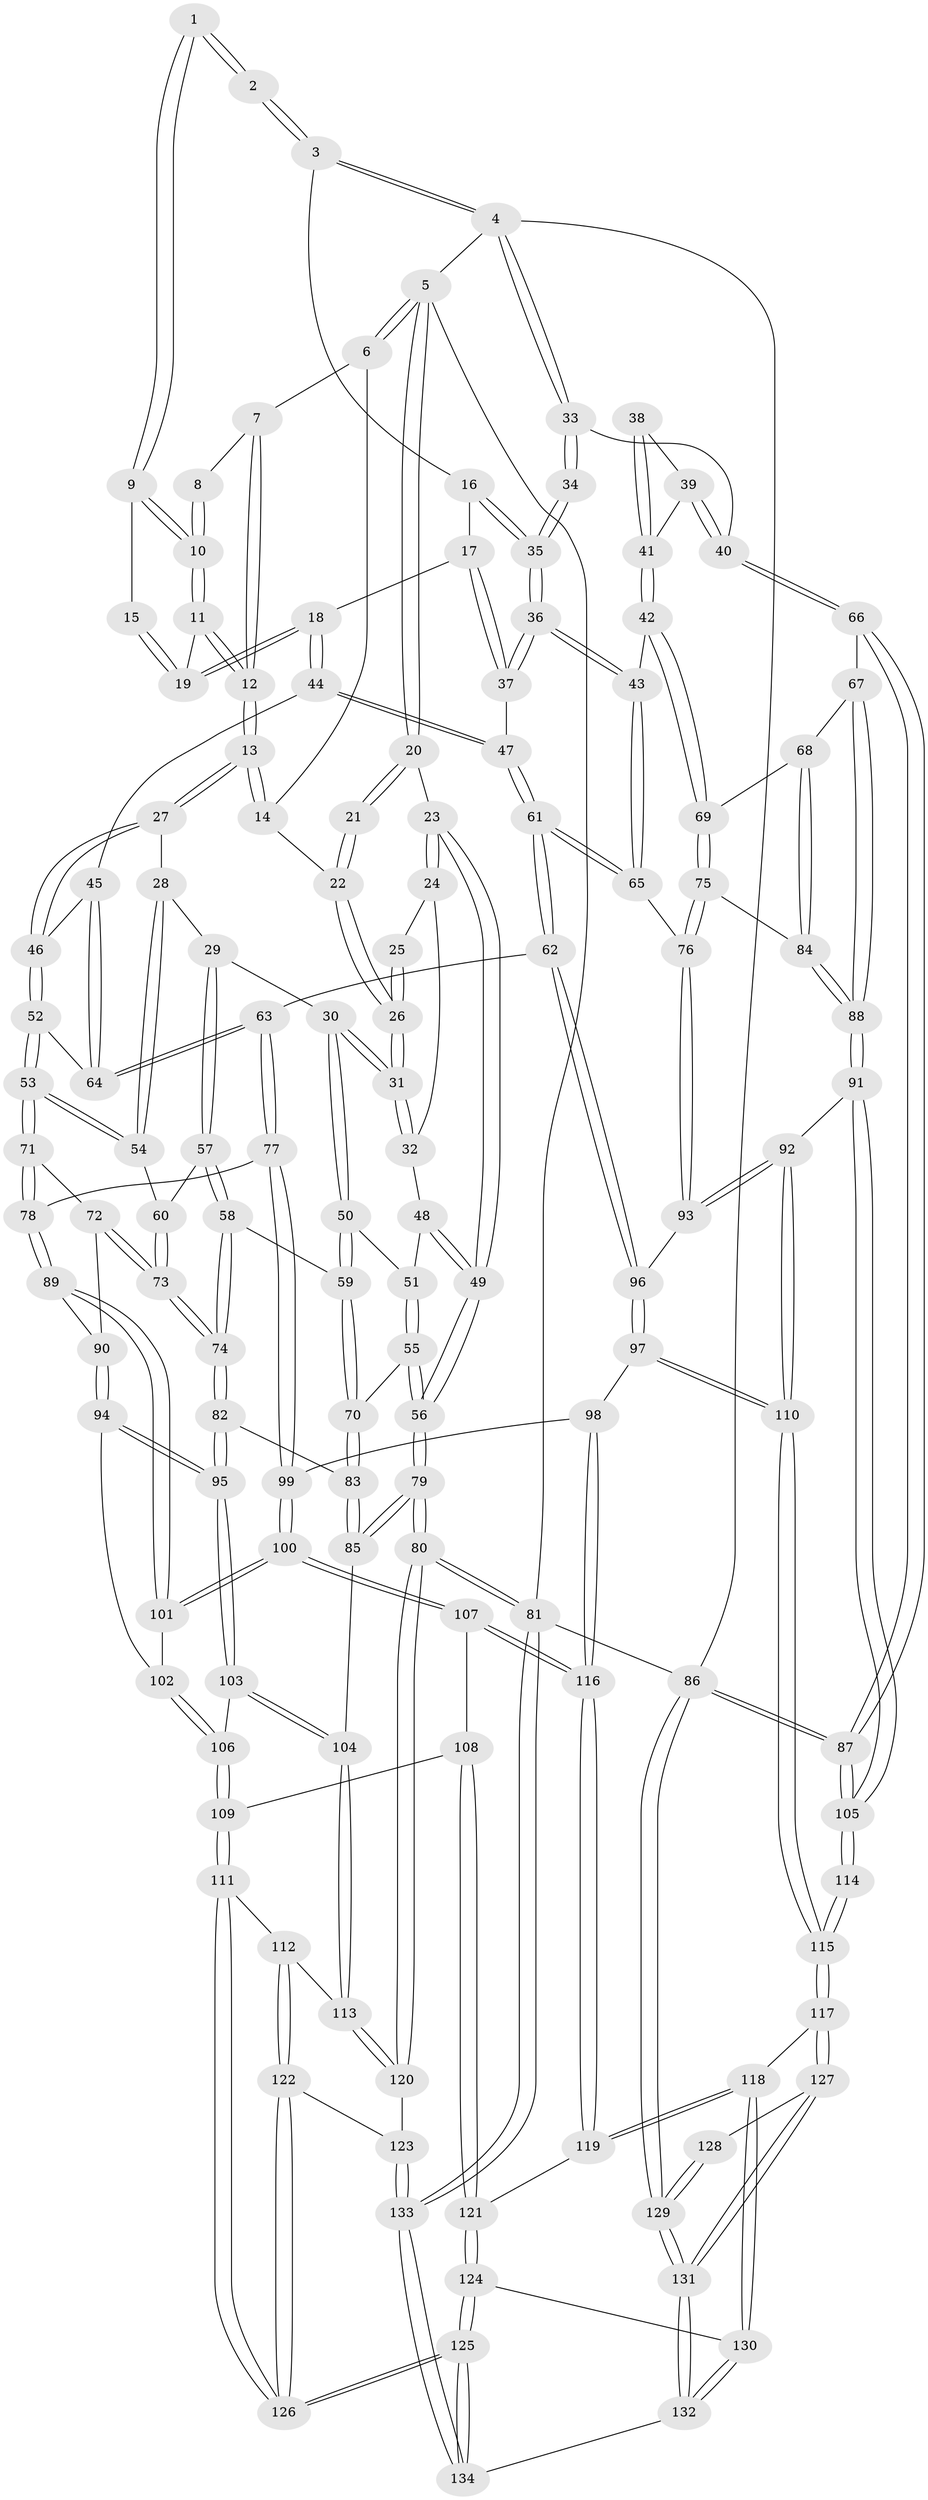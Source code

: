 // Generated by graph-tools (version 1.1) at 2025/38/03/09/25 02:38:37]
// undirected, 134 vertices, 332 edges
graph export_dot {
graph [start="1"]
  node [color=gray90,style=filled];
  1 [pos="+0.701568179100971+0"];
  2 [pos="+0.7861632622713766+0"];
  3 [pos="+0.8102880090413512+0"];
  4 [pos="+1+0"];
  5 [pos="+0+0"];
  6 [pos="+0.24116913057886813+0"];
  7 [pos="+0.30569303302437695+0"];
  8 [pos="+0.4603432388204574+0"];
  9 [pos="+0.5443348642050208+0.06774131901188839"];
  10 [pos="+0.5074710124020919+0.09914610317044269"];
  11 [pos="+0.5024515104989484+0.1188363589549579"];
  12 [pos="+0.4280318861210021+0.15737420440718994"];
  13 [pos="+0.4267218943460718+0.1588844917424707"];
  14 [pos="+0.22467739028168013+0"];
  15 [pos="+0.6183187858636067+0.03899458397917242"];
  16 [pos="+0.809849832215669+0.1050098129128664"];
  17 [pos="+0.7083751052492162+0.1608797265279184"];
  18 [pos="+0.6545582971318696+0.18244653411725628"];
  19 [pos="+0.6406421721520777+0.17354531928300432"];
  20 [pos="+0+0"];
  21 [pos="+0.10438925723901335+0.0829417135919538"];
  22 [pos="+0.20241580325261826+0.07143463470055975"];
  23 [pos="+0+0.011723521060034546"];
  24 [pos="+0.0411548442039803+0.18107634824764202"];
  25 [pos="+0.08316423142064894+0.11879186784212241"];
  26 [pos="+0.22375252840747722+0.194928839807599"];
  27 [pos="+0.3871844586646406+0.22729020098239006"];
  28 [pos="+0.37348462444543196+0.23209842238268502"];
  29 [pos="+0.3372457199368852+0.23816802152241356"];
  30 [pos="+0.2543423677371306+0.2316705823042088"];
  31 [pos="+0.22595972375881293+0.20698738187944193"];
  32 [pos="+0.09505065036611948+0.2229025788758446"];
  33 [pos="+1+0"];
  34 [pos="+0.8375181950387789+0.1278040136085123"];
  35 [pos="+0.8225983913197873+0.11853245733785645"];
  36 [pos="+0.7898455701757797+0.3334657901661116"];
  37 [pos="+0.7600604952308276+0.32456055677318146"];
  38 [pos="+0.8405500091901712+0.13056563838868726"];
  39 [pos="+0.9992621384843047+0.20432484671840956"];
  40 [pos="+1+0.23324613718985346"];
  41 [pos="+0.9038852439398035+0.3345076421345889"];
  42 [pos="+0.9021063310060949+0.3637739700894819"];
  43 [pos="+0.813331256956679+0.3633065815184081"];
  44 [pos="+0.6257826238525603+0.28347748494366676"];
  45 [pos="+0.6131167175529019+0.2910330304286832"];
  46 [pos="+0.46929856280757803+0.2940034289455056"];
  47 [pos="+0.671799655181252+0.32179490200899935"];
  48 [pos="+0.07452866201948516+0.2648998971071622"];
  49 [pos="+0+0.4221103296791647"];
  50 [pos="+0.20403283236594205+0.3546129570345154"];
  51 [pos="+0.09246676971421698+0.3409995579609746"];
  52 [pos="+0.48385438841078354+0.4080662664157223"];
  53 [pos="+0.46366685160941884+0.43754546366158226"];
  54 [pos="+0.39183018290376004+0.41080356785961974"];
  55 [pos="+0.02574014367216618+0.4283156431938918"];
  56 [pos="+0+0.46735203913440654"];
  57 [pos="+0.3254672493941643+0.40844068902209135"];
  58 [pos="+0.28707454451431175+0.4519694583704115"];
  59 [pos="+0.20400442576730712+0.4051764074145495"];
  60 [pos="+0.3868669728730018+0.41264892715481527"];
  61 [pos="+0.7043511502304912+0.4910351586749075"];
  62 [pos="+0.6807668249048663+0.5005145991835107"];
  63 [pos="+0.6412309553396545+0.4975191042926651"];
  64 [pos="+0.5802389455809854+0.41459982824961"];
  65 [pos="+0.7271440470612835+0.4908838558241947"];
  66 [pos="+1+0.4084063527179658"];
  67 [pos="+1+0.42240040394330836"];
  68 [pos="+0.9869268446333658+0.4130066411416739"];
  69 [pos="+0.9138515830460971+0.3738425949229427"];
  70 [pos="+0.1487215446321988+0.45811306795339146"];
  71 [pos="+0.46022391095122256+0.4815598627923999"];
  72 [pos="+0.4057545379099445+0.5191069019796184"];
  73 [pos="+0.33575518471515947+0.5333462687501512"];
  74 [pos="+0.32331523162233605+0.5380204354751857"];
  75 [pos="+0.8272200751509364+0.5043264631017202"];
  76 [pos="+0.732792983071359+0.4946514763303778"];
  77 [pos="+0.5669859611250667+0.5412965082298865"];
  78 [pos="+0.5456784994961581+0.5448714869142742"];
  79 [pos="+0+0.5635815865945614"];
  80 [pos="+0+0.9653700885782577"];
  81 [pos="+0+1"];
  82 [pos="+0.31839413494789476+0.5477694564714354"];
  83 [pos="+0.15005407090823863+0.467639442427792"];
  84 [pos="+0.8810566159140484+0.532678082662365"];
  85 [pos="+0.15406696508614437+0.6276700797740287"];
  86 [pos="+1+1"];
  87 [pos="+1+0.7354788179199473"];
  88 [pos="+0.9100777638915137+0.6308644420827655"];
  89 [pos="+0.5252709674836531+0.5760485785313562"];
  90 [pos="+0.43734153479136545+0.5707903986487639"];
  91 [pos="+0.9092126465693268+0.6679729671389409"];
  92 [pos="+0.8750486008783779+0.6797335888244442"];
  93 [pos="+0.8064566065642341+0.6468202724769103"];
  94 [pos="+0.44558544420421126+0.6429809873472347"];
  95 [pos="+0.2877311957330331+0.6244155943622341"];
  96 [pos="+0.6715323886834323+0.6810822022922216"];
  97 [pos="+0.659817745526309+0.6954437934580351"];
  98 [pos="+0.6346653297769999+0.7066064164167644"];
  99 [pos="+0.623566036326267+0.7042506361271565"];
  100 [pos="+0.5101584341972325+0.7164071398396388"];
  101 [pos="+0.48865552936371803+0.6649578703241827"];
  102 [pos="+0.44937434191711945+0.6450876904332146"];
  103 [pos="+0.2735405945242791+0.6392514494347745"];
  104 [pos="+0.20186071402765343+0.6688757935064206"];
  105 [pos="+1+0.7374884647137417"];
  106 [pos="+0.36705416610288627+0.730496437714328"];
  107 [pos="+0.4668730311363254+0.7906342377544356"];
  108 [pos="+0.4651886180958674+0.792272641678904"];
  109 [pos="+0.43616373998704605+0.8040004865116585"];
  110 [pos="+0.8031126721151539+0.8088995180547732"];
  111 [pos="+0.41464212552683477+0.8307435209374224"];
  112 [pos="+0.386603582657288+0.8276908125655997"];
  113 [pos="+0.18300476433083815+0.7562507119281149"];
  114 [pos="+1+0.8134117904262519"];
  115 [pos="+0.8001624262284349+0.8452374069316144"];
  116 [pos="+0.6458341505522577+0.8445226118971979"];
  117 [pos="+0.8000303888958539+0.8456385838051342"];
  118 [pos="+0.6967850509970746+0.8906807017365129"];
  119 [pos="+0.6499687375384723+0.8527100760230616"];
  120 [pos="+0.15371433330355375+0.8151974735960084"];
  121 [pos="+0.5446963764076469+0.8992422266291051"];
  122 [pos="+0.20744881634739168+0.8872340411843282"];
  123 [pos="+0.20327214545195835+0.8870177022173541"];
  124 [pos="+0.544392818515039+0.9017566382987069"];
  125 [pos="+0.4321124710268039+1"];
  126 [pos="+0.39637283899147135+0.9315742476138923"];
  127 [pos="+0.8915639036680685+0.9657254018855727"];
  128 [pos="+0.9658312233170762+0.8704192388529346"];
  129 [pos="+1+1"];
  130 [pos="+0.6685759899651466+1"];
  131 [pos="+0.981319590379124+1"];
  132 [pos="+0.6560688278697224+1"];
  133 [pos="+0.23127947409191732+1"];
  134 [pos="+0.43255939189538595+1"];
  1 -- 2;
  1 -- 2;
  1 -- 9;
  1 -- 9;
  2 -- 3;
  2 -- 3;
  3 -- 4;
  3 -- 4;
  3 -- 16;
  4 -- 5;
  4 -- 33;
  4 -- 33;
  4 -- 86;
  5 -- 6;
  5 -- 6;
  5 -- 20;
  5 -- 20;
  5 -- 81;
  6 -- 7;
  6 -- 14;
  7 -- 8;
  7 -- 12;
  7 -- 12;
  8 -- 10;
  8 -- 10;
  9 -- 10;
  9 -- 10;
  9 -- 15;
  10 -- 11;
  10 -- 11;
  11 -- 12;
  11 -- 12;
  11 -- 19;
  12 -- 13;
  12 -- 13;
  13 -- 14;
  13 -- 14;
  13 -- 27;
  13 -- 27;
  14 -- 22;
  15 -- 19;
  15 -- 19;
  16 -- 17;
  16 -- 35;
  16 -- 35;
  17 -- 18;
  17 -- 37;
  17 -- 37;
  18 -- 19;
  18 -- 19;
  18 -- 44;
  18 -- 44;
  20 -- 21;
  20 -- 21;
  20 -- 23;
  21 -- 22;
  21 -- 22;
  22 -- 26;
  22 -- 26;
  23 -- 24;
  23 -- 24;
  23 -- 49;
  23 -- 49;
  24 -- 25;
  24 -- 32;
  25 -- 26;
  25 -- 26;
  26 -- 31;
  26 -- 31;
  27 -- 28;
  27 -- 46;
  27 -- 46;
  28 -- 29;
  28 -- 54;
  28 -- 54;
  29 -- 30;
  29 -- 57;
  29 -- 57;
  30 -- 31;
  30 -- 31;
  30 -- 50;
  30 -- 50;
  31 -- 32;
  31 -- 32;
  32 -- 48;
  33 -- 34;
  33 -- 34;
  33 -- 40;
  34 -- 35;
  34 -- 35;
  35 -- 36;
  35 -- 36;
  36 -- 37;
  36 -- 37;
  36 -- 43;
  36 -- 43;
  37 -- 47;
  38 -- 39;
  38 -- 41;
  38 -- 41;
  39 -- 40;
  39 -- 40;
  39 -- 41;
  40 -- 66;
  40 -- 66;
  41 -- 42;
  41 -- 42;
  42 -- 43;
  42 -- 69;
  42 -- 69;
  43 -- 65;
  43 -- 65;
  44 -- 45;
  44 -- 47;
  44 -- 47;
  45 -- 46;
  45 -- 64;
  45 -- 64;
  46 -- 52;
  46 -- 52;
  47 -- 61;
  47 -- 61;
  48 -- 49;
  48 -- 49;
  48 -- 51;
  49 -- 56;
  49 -- 56;
  50 -- 51;
  50 -- 59;
  50 -- 59;
  51 -- 55;
  51 -- 55;
  52 -- 53;
  52 -- 53;
  52 -- 64;
  53 -- 54;
  53 -- 54;
  53 -- 71;
  53 -- 71;
  54 -- 60;
  55 -- 56;
  55 -- 56;
  55 -- 70;
  56 -- 79;
  56 -- 79;
  57 -- 58;
  57 -- 58;
  57 -- 60;
  58 -- 59;
  58 -- 74;
  58 -- 74;
  59 -- 70;
  59 -- 70;
  60 -- 73;
  60 -- 73;
  61 -- 62;
  61 -- 62;
  61 -- 65;
  61 -- 65;
  62 -- 63;
  62 -- 96;
  62 -- 96;
  63 -- 64;
  63 -- 64;
  63 -- 77;
  63 -- 77;
  65 -- 76;
  66 -- 67;
  66 -- 87;
  66 -- 87;
  67 -- 68;
  67 -- 88;
  67 -- 88;
  68 -- 69;
  68 -- 84;
  68 -- 84;
  69 -- 75;
  69 -- 75;
  70 -- 83;
  70 -- 83;
  71 -- 72;
  71 -- 78;
  71 -- 78;
  72 -- 73;
  72 -- 73;
  72 -- 90;
  73 -- 74;
  73 -- 74;
  74 -- 82;
  74 -- 82;
  75 -- 76;
  75 -- 76;
  75 -- 84;
  76 -- 93;
  76 -- 93;
  77 -- 78;
  77 -- 99;
  77 -- 99;
  78 -- 89;
  78 -- 89;
  79 -- 80;
  79 -- 80;
  79 -- 85;
  79 -- 85;
  80 -- 81;
  80 -- 81;
  80 -- 120;
  80 -- 120;
  81 -- 133;
  81 -- 133;
  81 -- 86;
  82 -- 83;
  82 -- 95;
  82 -- 95;
  83 -- 85;
  83 -- 85;
  84 -- 88;
  84 -- 88;
  85 -- 104;
  86 -- 87;
  86 -- 87;
  86 -- 129;
  86 -- 129;
  87 -- 105;
  87 -- 105;
  88 -- 91;
  88 -- 91;
  89 -- 90;
  89 -- 101;
  89 -- 101;
  90 -- 94;
  90 -- 94;
  91 -- 92;
  91 -- 105;
  91 -- 105;
  92 -- 93;
  92 -- 93;
  92 -- 110;
  92 -- 110;
  93 -- 96;
  94 -- 95;
  94 -- 95;
  94 -- 102;
  95 -- 103;
  95 -- 103;
  96 -- 97;
  96 -- 97;
  97 -- 98;
  97 -- 110;
  97 -- 110;
  98 -- 99;
  98 -- 116;
  98 -- 116;
  99 -- 100;
  99 -- 100;
  100 -- 101;
  100 -- 101;
  100 -- 107;
  100 -- 107;
  101 -- 102;
  102 -- 106;
  102 -- 106;
  103 -- 104;
  103 -- 104;
  103 -- 106;
  104 -- 113;
  104 -- 113;
  105 -- 114;
  105 -- 114;
  106 -- 109;
  106 -- 109;
  107 -- 108;
  107 -- 116;
  107 -- 116;
  108 -- 109;
  108 -- 121;
  108 -- 121;
  109 -- 111;
  109 -- 111;
  110 -- 115;
  110 -- 115;
  111 -- 112;
  111 -- 126;
  111 -- 126;
  112 -- 113;
  112 -- 122;
  112 -- 122;
  113 -- 120;
  113 -- 120;
  114 -- 115;
  114 -- 115;
  115 -- 117;
  115 -- 117;
  116 -- 119;
  116 -- 119;
  117 -- 118;
  117 -- 127;
  117 -- 127;
  118 -- 119;
  118 -- 119;
  118 -- 130;
  118 -- 130;
  119 -- 121;
  120 -- 123;
  121 -- 124;
  121 -- 124;
  122 -- 123;
  122 -- 126;
  122 -- 126;
  123 -- 133;
  123 -- 133;
  124 -- 125;
  124 -- 125;
  124 -- 130;
  125 -- 126;
  125 -- 126;
  125 -- 134;
  125 -- 134;
  127 -- 128;
  127 -- 131;
  127 -- 131;
  128 -- 129;
  128 -- 129;
  129 -- 131;
  129 -- 131;
  130 -- 132;
  130 -- 132;
  131 -- 132;
  131 -- 132;
  132 -- 134;
  133 -- 134;
  133 -- 134;
}
